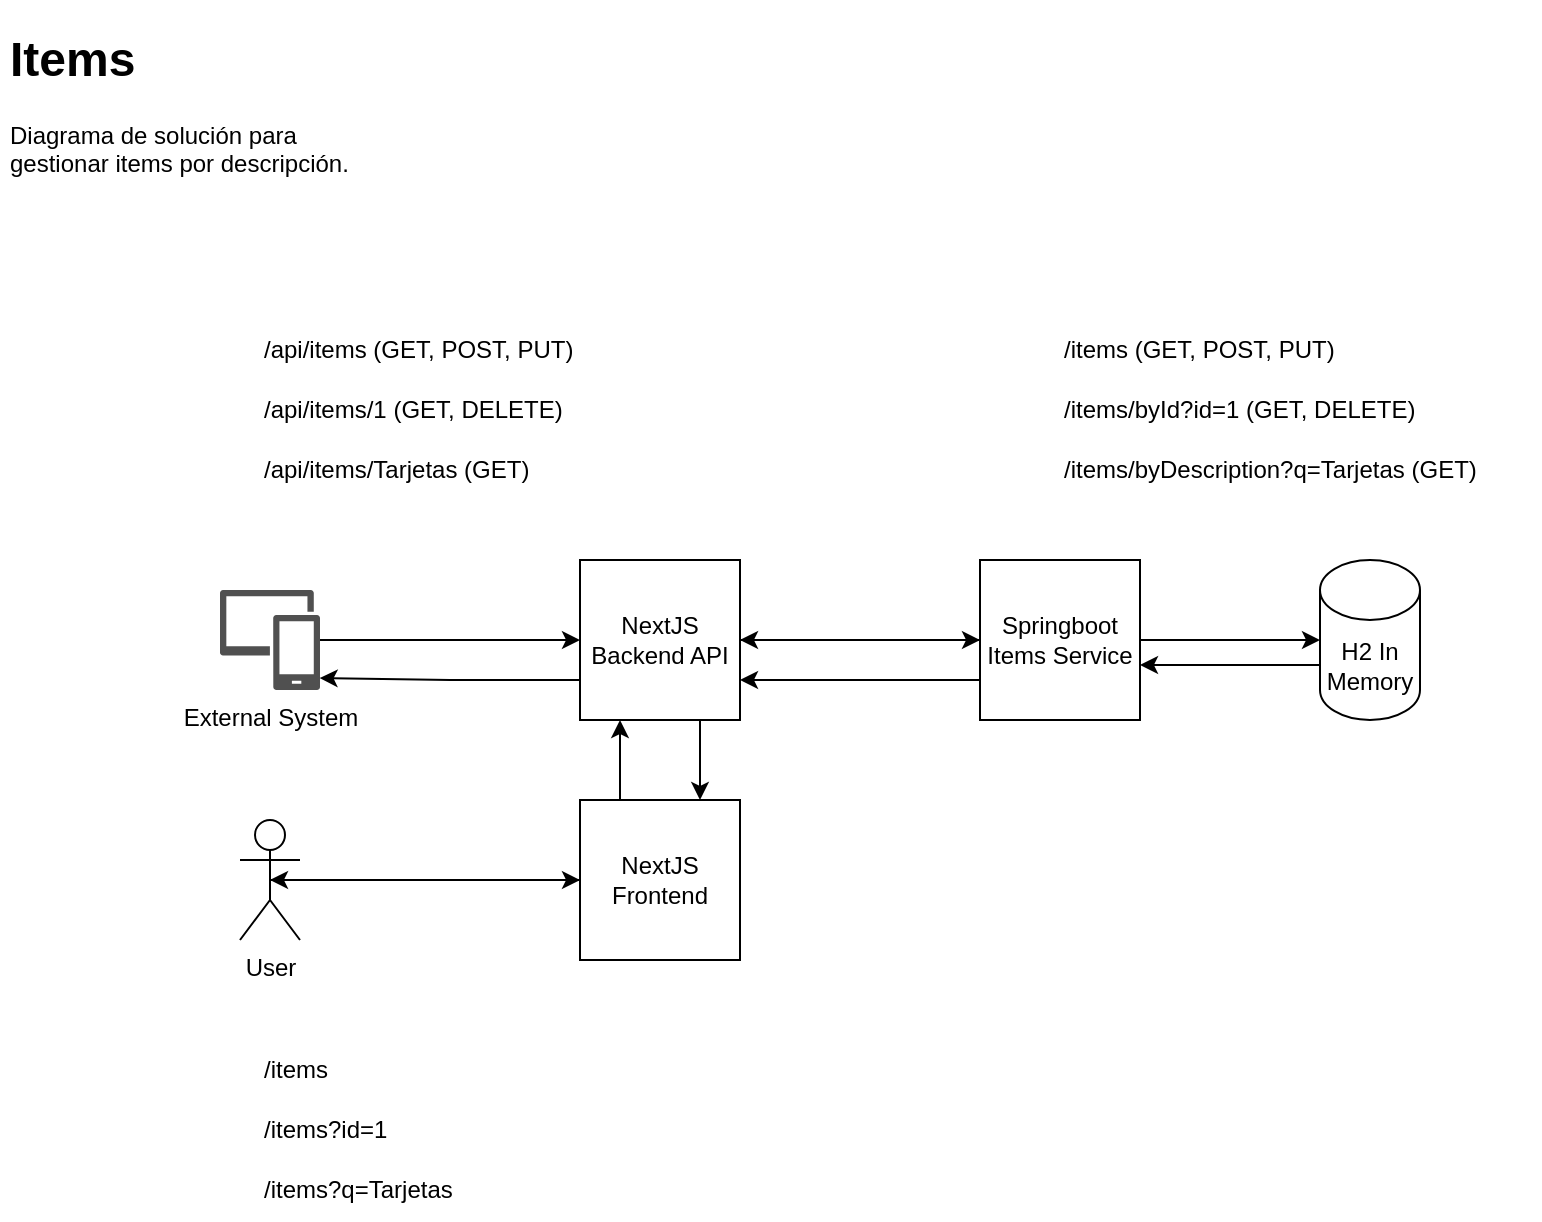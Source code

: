<mxfile version="18.1.3" type="device"><diagram id="-PJJ-jf3d9u6SPq_jgmr" name="Page-1"><mxGraphModel dx="1243" dy="842" grid="1" gridSize="10" guides="1" tooltips="1" connect="1" arrows="1" fold="1" page="1" pageScale="1" pageWidth="850" pageHeight="1100" math="0" shadow="0"><root><mxCell id="0"/><mxCell id="1" parent="0"/><mxCell id="eS0r5lfdEPGzIKmmO-4z-4" style="edgeStyle=orthogonalEdgeStyle;rounded=0;orthogonalLoop=1;jettySize=auto;html=1;exitX=0.25;exitY=0;exitDx=0;exitDy=0;entryX=0.25;entryY=1;entryDx=0;entryDy=0;" edge="1" parent="1" source="eS0r5lfdEPGzIKmmO-4z-1" target="eS0r5lfdEPGzIKmmO-4z-3"><mxGeometry relative="1" as="geometry"/></mxCell><mxCell id="eS0r5lfdEPGzIKmmO-4z-28" style="edgeStyle=orthogonalEdgeStyle;rounded=0;orthogonalLoop=1;jettySize=auto;html=1;exitX=0;exitY=0.5;exitDx=0;exitDy=0;entryX=0.5;entryY=0.5;entryDx=0;entryDy=0;entryPerimeter=0;" edge="1" parent="1" source="eS0r5lfdEPGzIKmmO-4z-1" target="eS0r5lfdEPGzIKmmO-4z-2"><mxGeometry relative="1" as="geometry"/></mxCell><mxCell id="eS0r5lfdEPGzIKmmO-4z-1" value="NextJS Frontend" style="whiteSpace=wrap;html=1;aspect=fixed;" vertex="1" parent="1"><mxGeometry x="320" y="400" width="80" height="80" as="geometry"/></mxCell><mxCell id="eS0r5lfdEPGzIKmmO-4z-5" style="edgeStyle=orthogonalEdgeStyle;rounded=0;orthogonalLoop=1;jettySize=auto;html=1;exitX=0.5;exitY=0.5;exitDx=0;exitDy=0;exitPerimeter=0;entryX=0;entryY=0.5;entryDx=0;entryDy=0;" edge="1" parent="1" source="eS0r5lfdEPGzIKmmO-4z-2" target="eS0r5lfdEPGzIKmmO-4z-1"><mxGeometry relative="1" as="geometry"/></mxCell><mxCell id="eS0r5lfdEPGzIKmmO-4z-2" value="User" style="shape=umlActor;verticalLabelPosition=bottom;verticalAlign=top;html=1;outlineConnect=0;" vertex="1" parent="1"><mxGeometry x="150" y="410" width="30" height="60" as="geometry"/></mxCell><mxCell id="eS0r5lfdEPGzIKmmO-4z-6" style="edgeStyle=orthogonalEdgeStyle;rounded=0;orthogonalLoop=1;jettySize=auto;html=1;exitX=0.75;exitY=1;exitDx=0;exitDy=0;entryX=0.75;entryY=0;entryDx=0;entryDy=0;" edge="1" parent="1" source="eS0r5lfdEPGzIKmmO-4z-3" target="eS0r5lfdEPGzIKmmO-4z-1"><mxGeometry relative="1" as="geometry"/></mxCell><mxCell id="eS0r5lfdEPGzIKmmO-4z-8" style="edgeStyle=orthogonalEdgeStyle;rounded=0;orthogonalLoop=1;jettySize=auto;html=1;exitX=1;exitY=0.5;exitDx=0;exitDy=0;entryX=0;entryY=0.5;entryDx=0;entryDy=0;" edge="1" parent="1" source="eS0r5lfdEPGzIKmmO-4z-3" target="eS0r5lfdEPGzIKmmO-4z-7"><mxGeometry relative="1" as="geometry"/></mxCell><mxCell id="eS0r5lfdEPGzIKmmO-4z-19" style="edgeStyle=orthogonalEdgeStyle;rounded=0;orthogonalLoop=1;jettySize=auto;html=1;exitX=0;exitY=0.75;exitDx=0;exitDy=0;entryX=0.996;entryY=0.881;entryDx=0;entryDy=0;entryPerimeter=0;" edge="1" parent="1" source="eS0r5lfdEPGzIKmmO-4z-3" target="eS0r5lfdEPGzIKmmO-4z-15"><mxGeometry relative="1" as="geometry"/></mxCell><mxCell id="eS0r5lfdEPGzIKmmO-4z-3" value="NextJS Backend API" style="whiteSpace=wrap;html=1;aspect=fixed;" vertex="1" parent="1"><mxGeometry x="320" y="280" width="80" height="80" as="geometry"/></mxCell><mxCell id="eS0r5lfdEPGzIKmmO-4z-9" style="edgeStyle=orthogonalEdgeStyle;rounded=0;orthogonalLoop=1;jettySize=auto;html=1;exitX=0;exitY=0.5;exitDx=0;exitDy=0;" edge="1" parent="1" source="eS0r5lfdEPGzIKmmO-4z-7" target="eS0r5lfdEPGzIKmmO-4z-3"><mxGeometry relative="1" as="geometry"/></mxCell><mxCell id="eS0r5lfdEPGzIKmmO-4z-12" style="edgeStyle=orthogonalEdgeStyle;rounded=0;orthogonalLoop=1;jettySize=auto;html=1;exitX=1;exitY=0.5;exitDx=0;exitDy=0;entryX=0;entryY=0.5;entryDx=0;entryDy=0;entryPerimeter=0;" edge="1" parent="1" source="eS0r5lfdEPGzIKmmO-4z-7" target="eS0r5lfdEPGzIKmmO-4z-10"><mxGeometry relative="1" as="geometry"/></mxCell><mxCell id="eS0r5lfdEPGzIKmmO-4z-26" style="edgeStyle=orthogonalEdgeStyle;rounded=0;orthogonalLoop=1;jettySize=auto;html=1;exitX=0;exitY=0.75;exitDx=0;exitDy=0;entryX=1;entryY=0.75;entryDx=0;entryDy=0;" edge="1" parent="1" source="eS0r5lfdEPGzIKmmO-4z-7" target="eS0r5lfdEPGzIKmmO-4z-3"><mxGeometry relative="1" as="geometry"/></mxCell><mxCell id="eS0r5lfdEPGzIKmmO-4z-7" value="Springboot&lt;br&gt;Items Service" style="whiteSpace=wrap;html=1;aspect=fixed;" vertex="1" parent="1"><mxGeometry x="520" y="280" width="80" height="80" as="geometry"/></mxCell><mxCell id="eS0r5lfdEPGzIKmmO-4z-14" style="edgeStyle=orthogonalEdgeStyle;rounded=0;orthogonalLoop=1;jettySize=auto;html=1;exitX=0;exitY=0;exitDx=0;exitDy=52.5;exitPerimeter=0;entryX=1;entryY=0.656;entryDx=0;entryDy=0;entryPerimeter=0;" edge="1" parent="1" source="eS0r5lfdEPGzIKmmO-4z-10" target="eS0r5lfdEPGzIKmmO-4z-7"><mxGeometry relative="1" as="geometry"/></mxCell><mxCell id="eS0r5lfdEPGzIKmmO-4z-10" value="H2 In Memory" style="shape=cylinder3;whiteSpace=wrap;html=1;boundedLbl=1;backgroundOutline=1;size=15;" vertex="1" parent="1"><mxGeometry x="690" y="280" width="50" height="80" as="geometry"/></mxCell><mxCell id="eS0r5lfdEPGzIKmmO-4z-17" style="edgeStyle=orthogonalEdgeStyle;rounded=0;orthogonalLoop=1;jettySize=auto;html=1;exitX=1;exitY=0.5;exitDx=0;exitDy=0;exitPerimeter=0;entryX=0;entryY=0.5;entryDx=0;entryDy=0;" edge="1" parent="1" source="eS0r5lfdEPGzIKmmO-4z-15" target="eS0r5lfdEPGzIKmmO-4z-3"><mxGeometry relative="1" as="geometry"/></mxCell><mxCell id="eS0r5lfdEPGzIKmmO-4z-15" value="External System" style="sketch=0;pointerEvents=1;shadow=0;dashed=0;html=1;strokeColor=none;labelPosition=center;verticalLabelPosition=bottom;verticalAlign=top;align=center;fillColor=#505050;shape=mxgraph.mscae.intune.device_group" vertex="1" parent="1"><mxGeometry x="140" y="295" width="50" height="50" as="geometry"/></mxCell><mxCell id="eS0r5lfdEPGzIKmmO-4z-32" value="" style="group" vertex="1" connectable="0" parent="1"><mxGeometry x="560" y="160" width="240" height="90" as="geometry"/></mxCell><mxCell id="eS0r5lfdEPGzIKmmO-4z-29" value="/items (GET, POST, PUT)" style="text;html=1;strokeColor=none;fillColor=none;align=left;verticalAlign=middle;whiteSpace=wrap;rounded=0;" vertex="1" parent="eS0r5lfdEPGzIKmmO-4z-32"><mxGeometry width="240" height="30" as="geometry"/></mxCell><mxCell id="eS0r5lfdEPGzIKmmO-4z-30" value="/items/byId?id=1 (GET, DELETE)" style="text;html=1;strokeColor=none;fillColor=none;align=left;verticalAlign=middle;whiteSpace=wrap;rounded=0;" vertex="1" parent="eS0r5lfdEPGzIKmmO-4z-32"><mxGeometry y="30" width="240" height="30" as="geometry"/></mxCell><mxCell id="eS0r5lfdEPGzIKmmO-4z-31" value="/items/byDescription?q=Tarjetas (GET)" style="text;html=1;strokeColor=none;fillColor=none;align=left;verticalAlign=middle;whiteSpace=wrap;rounded=0;" vertex="1" parent="eS0r5lfdEPGzIKmmO-4z-32"><mxGeometry y="60" width="240" height="30" as="geometry"/></mxCell><mxCell id="eS0r5lfdEPGzIKmmO-4z-33" value="" style="group" vertex="1" connectable="0" parent="1"><mxGeometry x="160" y="160" width="190" height="90" as="geometry"/></mxCell><mxCell id="eS0r5lfdEPGzIKmmO-4z-23" value="/api/items (GET, POST, PUT)" style="text;html=1;strokeColor=none;fillColor=none;align=left;verticalAlign=middle;whiteSpace=wrap;rounded=0;" vertex="1" parent="eS0r5lfdEPGzIKmmO-4z-33"><mxGeometry width="190" height="30" as="geometry"/></mxCell><mxCell id="eS0r5lfdEPGzIKmmO-4z-24" value="/api/items/1 (GET, DELETE)" style="text;html=1;strokeColor=none;fillColor=none;align=left;verticalAlign=middle;whiteSpace=wrap;rounded=0;" vertex="1" parent="eS0r5lfdEPGzIKmmO-4z-33"><mxGeometry y="30" width="190" height="30" as="geometry"/></mxCell><mxCell id="eS0r5lfdEPGzIKmmO-4z-25" value="/api/items/Tarjetas (GET)" style="text;html=1;strokeColor=none;fillColor=none;align=left;verticalAlign=middle;whiteSpace=wrap;rounded=0;" vertex="1" parent="eS0r5lfdEPGzIKmmO-4z-33"><mxGeometry y="60" width="190" height="30" as="geometry"/></mxCell><mxCell id="eS0r5lfdEPGzIKmmO-4z-34" value="" style="group" vertex="1" connectable="0" parent="1"><mxGeometry x="160" y="520" width="110" height="90" as="geometry"/></mxCell><mxCell id="eS0r5lfdEPGzIKmmO-4z-20" value="/items" style="text;html=1;strokeColor=none;fillColor=none;align=left;verticalAlign=middle;whiteSpace=wrap;rounded=0;" vertex="1" parent="eS0r5lfdEPGzIKmmO-4z-34"><mxGeometry width="110" height="30" as="geometry"/></mxCell><mxCell id="eS0r5lfdEPGzIKmmO-4z-21" value="/items?id=1" style="text;html=1;strokeColor=none;fillColor=none;align=left;verticalAlign=middle;whiteSpace=wrap;rounded=0;" vertex="1" parent="eS0r5lfdEPGzIKmmO-4z-34"><mxGeometry y="30" width="110" height="30" as="geometry"/></mxCell><mxCell id="eS0r5lfdEPGzIKmmO-4z-22" value="/items?q=Tarjetas" style="text;html=1;strokeColor=none;fillColor=none;align=left;verticalAlign=middle;whiteSpace=wrap;rounded=0;" vertex="1" parent="eS0r5lfdEPGzIKmmO-4z-34"><mxGeometry y="60" width="110" height="30" as="geometry"/></mxCell><mxCell id="eS0r5lfdEPGzIKmmO-4z-35" value="&lt;h1&gt;Items&lt;/h1&gt;&lt;p&gt;Diagrama de solución para gestionar items por descripción.&lt;/p&gt;" style="text;html=1;strokeColor=none;fillColor=none;spacing=5;spacingTop=-20;whiteSpace=wrap;overflow=hidden;rounded=0;" vertex="1" parent="1"><mxGeometry x="30" y="10" width="190" height="120" as="geometry"/></mxCell></root></mxGraphModel></diagram></mxfile>